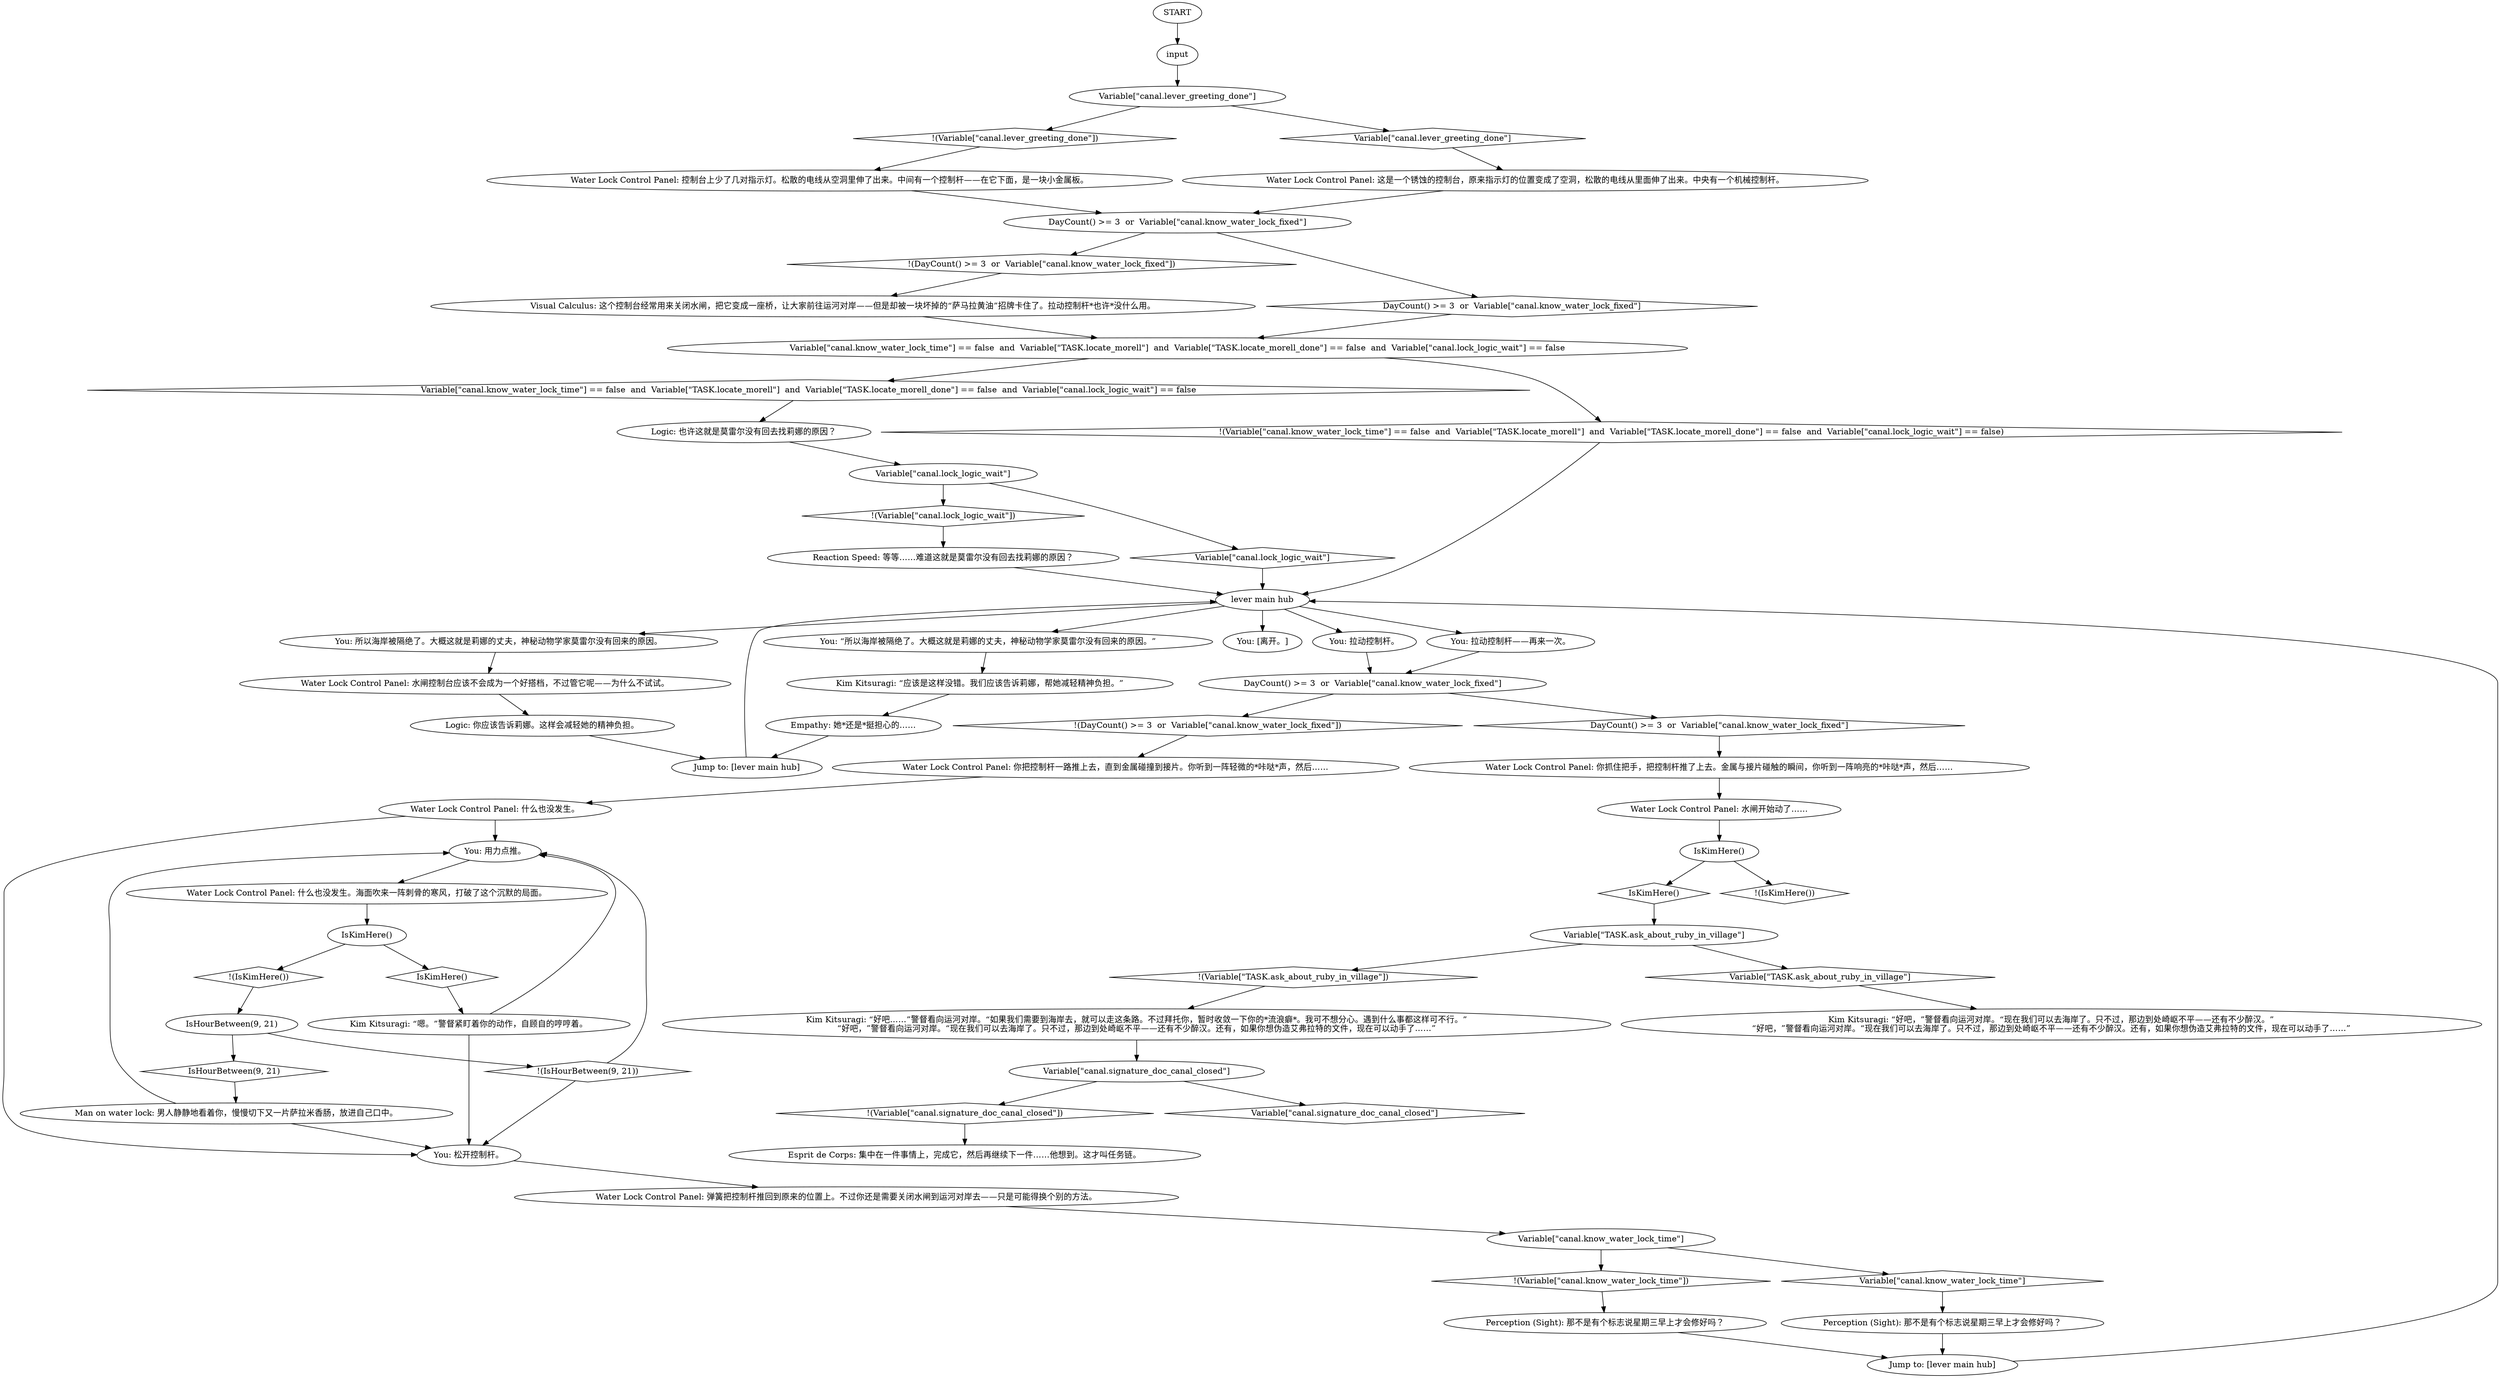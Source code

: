 # CANAL / WATERLOCK LEVER
# this is the button-switch-lever-thing that closes the waterlock once it's been fixed on day 3
# ==================================================
digraph G {
	  0 [label="START"];
	  1 [label="input"];
	  2 [label="lever main hub"];
	  3 [label="You: 所以海岸被隔绝了。大概这就是莉娜的丈夫，神秘动物学家莫雷尔没有回来的原因。"];
	  4 [label="Esprit de Corps: 集中在一件事情上，完成它，然后再继续下一件……他想到。这才叫任务链。"];
	  5 [label="Water Lock Control Panel: 什么也没发生。海面吹来一阵刺骨的寒风，打破了这个沉默的局面。"];
	  6 [label="Variable[\"TASK.ask_about_ruby_in_village\"]"];
	  7 [label="Variable[\"TASK.ask_about_ruby_in_village\"]", shape=diamond];
	  8 [label="!(Variable[\"TASK.ask_about_ruby_in_village\"])", shape=diamond];
	  9 [label="Jump to: [lever main hub]"];
	  10 [label="Water Lock Control Panel: 水闸开始动了……"];
	  11 [label="Water Lock Control Panel: 控制台上少了几对指示灯。松散的电线从空洞里伸了出来。中间有一个控制杆——在它下面，是一块小金属板。"];
	  12 [label="Reaction Speed: 等等……难道这就是莫雷尔没有回去找莉娜的原因？"];
	  13 [label="Perception (Sight): 那不是有个标志说星期三早上才会修好吗？"];
	  14 [label="Kim Kitsuragi: “好吧，”警督看向运河对岸。“现在我们可以去海岸了。只不过，那边到处崎岖不平——还有不少醉汉。”\n“好吧，”警督看向运河对岸。“现在我们可以去海岸了。只不过，那边到处崎岖不平——还有不少醉汉。还有，如果你想伪造艾弗拉特的文件，现在可以动手了……”"];
	  15 [label="Kim Kitsuragi: “应该是这样没错。我们应该告诉莉娜，帮她减轻精神负担。”"];
	  17 [label="You: 松开控制杆。"];
	  18 [label="Perception (Sight): 那不是有个标志说星期三早上才会修好吗？"];
	  19 [label="You: “所以海岸被隔绝了。大概这就是莉娜的丈夫，神秘动物学家莫雷尔没有回来的原因。”"];
	  20 [label="Variable[\"canal.lever_greeting_done\"]"];
	  21 [label="Variable[\"canal.lever_greeting_done\"]", shape=diamond];
	  22 [label="!(Variable[\"canal.lever_greeting_done\"])", shape=diamond];
	  23 [label="Logic: 你应该告诉莉娜。这样会减轻她的精神负担。"];
	  24 [label="IsKimHere()"];
	  25 [label="IsKimHere()", shape=diamond];
	  26 [label="!(IsKimHere())", shape=diamond];
	  27 [label="You: [离开。]"];
	  28 [label="Water Lock Control Panel: 你把控制杆一路推上去，直到金属碰撞到接片。你听到一阵轻微的*咔哒*声，然后……"];
	  29 [label="IsKimHere()"];
	  30 [label="IsKimHere()", shape=diamond];
	  31 [label="!(IsKimHere())", shape=diamond];
	  32 [label="Variable[\"canal.know_water_lock_time\"]"];
	  33 [label="Variable[\"canal.know_water_lock_time\"]", shape=diamond];
	  34 [label="!(Variable[\"canal.know_water_lock_time\"])", shape=diamond];
	  35 [label="Jump to: [lever main hub]"];
	  36 [label="Kim Kitsuragi: “好吧……”警督看向运河对岸。“如果我们需要到海岸去，就可以走这条路。不过拜托你，暂时收敛一下你的*流浪癖*。我可不想分心。遇到什么事都这样可不行。”\n“好吧，”警督看向运河对岸。“现在我们可以去海岸了。只不过，那边到处崎岖不平——还有不少醉汉。还有，如果你想伪造艾弗拉特的文件，现在可以动手了……”"];
	  37 [label="Variable[\"canal.signature_doc_canal_closed\"]"];
	  38 [label="Variable[\"canal.signature_doc_canal_closed\"]", shape=diamond];
	  39 [label="!(Variable[\"canal.signature_doc_canal_closed\"])", shape=diamond];
	  40 [label="Visual Calculus: 这个控制台经常用来关闭水闸，把它变成一座桥，让大家前往运河对岸——但是却被一块坏掉的“萨马拉黄油”招牌卡住了。拉动控制杆*也许*没什么用。"];
	  41 [label="Man on water lock: 男人静静地看着你，慢慢切下又一片萨拉米香肠，放进自己口中。"];
	  42 [label="Variable[\"canal.know_water_lock_time\"] == false  and  Variable[\"TASK.locate_morell\"]  and  Variable[\"TASK.locate_morell_done\"] == false  and  Variable[\"canal.lock_logic_wait\"] == false"];
	  43 [label="Variable[\"canal.know_water_lock_time\"] == false  and  Variable[\"TASK.locate_morell\"]  and  Variable[\"TASK.locate_morell_done\"] == false  and  Variable[\"canal.lock_logic_wait\"] == false", shape=diamond];
	  44 [label="!(Variable[\"canal.know_water_lock_time\"] == false  and  Variable[\"TASK.locate_morell\"]  and  Variable[\"TASK.locate_morell_done\"] == false  and  Variable[\"canal.lock_logic_wait\"] == false)", shape=diamond];
	  45 [label="DayCount() >= 3  or  Variable[\"canal.know_water_lock_fixed\"]"];
	  46 [label="DayCount() >= 3  or  Variable[\"canal.know_water_lock_fixed\"]", shape=diamond];
	  47 [label="!(DayCount() >= 3  or  Variable[\"canal.know_water_lock_fixed\"])", shape=diamond];
	  48 [label="Logic: 也许这就是莫雷尔没有回去找莉娜的原因？"];
	  49 [label="IsHourBetween(9, 21)"];
	  50 [label="IsHourBetween(9, 21)", shape=diamond];
	  51 [label="!(IsHourBetween(9, 21))", shape=diamond];
	  52 [label="Water Lock Control Panel: 你抓住把手，把控制杆推了上去。金属与接片碰触的瞬间，你听到一阵响亮的*咔哒*声，然后……"];
	  53 [label="You: 用力点推。"];
	  54 [label="You: 拉动控制杆——再来一次。"];
	  55 [label="Empathy: 她*还是*挺担心的……"];
	  56 [label="Water Lock Control Panel: 这是一个锈蚀的控制台，原来指示灯的位置变成了空洞，松散的电线从里面伸了出来。中央有一个机械控制杆。"];
	  57 [label="DayCount() >= 3  or  Variable[\"canal.know_water_lock_fixed\"]"];
	  58 [label="DayCount() >= 3  or  Variable[\"canal.know_water_lock_fixed\"]", shape=diamond];
	  59 [label="!(DayCount() >= 3  or  Variable[\"canal.know_water_lock_fixed\"])", shape=diamond];
	  60 [label="Water Lock Control Panel: 弹簧把控制杆推回到原来的位置上。不过你还是需要关闭水闸到运河对岸去——只是可能得换个别的方法。"];
	  61 [label="Kim Kitsuragi: “嗯。”警督紧盯着你的动作，自顾自的哼哼着。"];
	  62 [label="Water Lock Control Panel: 水闸控制台应该不会成为一个好搭档，不过管它呢——为什么不试试。"];
	  63 [label="You: 拉动控制杆。"];
	  64 [label="Water Lock Control Panel: 什么也没发生。"];
	  65 [label="Variable[\"canal.lock_logic_wait\"]"];
	  66 [label="Variable[\"canal.lock_logic_wait\"]", shape=diamond];
	  67 [label="!(Variable[\"canal.lock_logic_wait\"])", shape=diamond];
	  0 -> 1
	  1 -> 20
	  2 -> 3
	  2 -> 19
	  2 -> 54
	  2 -> 27
	  2 -> 63
	  3 -> 62
	  5 -> 29
	  6 -> 8
	  6 -> 7
	  7 -> 14
	  8 -> 36
	  9 -> 2
	  10 -> 24
	  11 -> 45
	  12 -> 2
	  13 -> 9
	  15 -> 55
	  17 -> 60
	  18 -> 9
	  19 -> 15
	  20 -> 21
	  20 -> 22
	  21 -> 56
	  22 -> 11
	  23 -> 35
	  24 -> 25
	  24 -> 26
	  25 -> 6
	  28 -> 64
	  29 -> 30
	  29 -> 31
	  30 -> 61
	  31 -> 49
	  32 -> 33
	  32 -> 34
	  33 -> 18
	  34 -> 13
	  35 -> 2
	  36 -> 37
	  37 -> 38
	  37 -> 39
	  39 -> 4
	  40 -> 42
	  41 -> 17
	  41 -> 53
	  42 -> 43
	  42 -> 44
	  43 -> 48
	  44 -> 2
	  45 -> 46
	  45 -> 47
	  46 -> 42
	  47 -> 40
	  48 -> 65
	  49 -> 50
	  49 -> 51
	  50 -> 41
	  51 -> 17
	  51 -> 53
	  52 -> 10
	  53 -> 5
	  54 -> 57
	  55 -> 35
	  56 -> 45
	  57 -> 58
	  57 -> 59
	  58 -> 52
	  59 -> 28
	  60 -> 32
	  61 -> 17
	  61 -> 53
	  62 -> 23
	  63 -> 57
	  64 -> 17
	  64 -> 53
	  65 -> 66
	  65 -> 67
	  66 -> 2
	  67 -> 12
}

